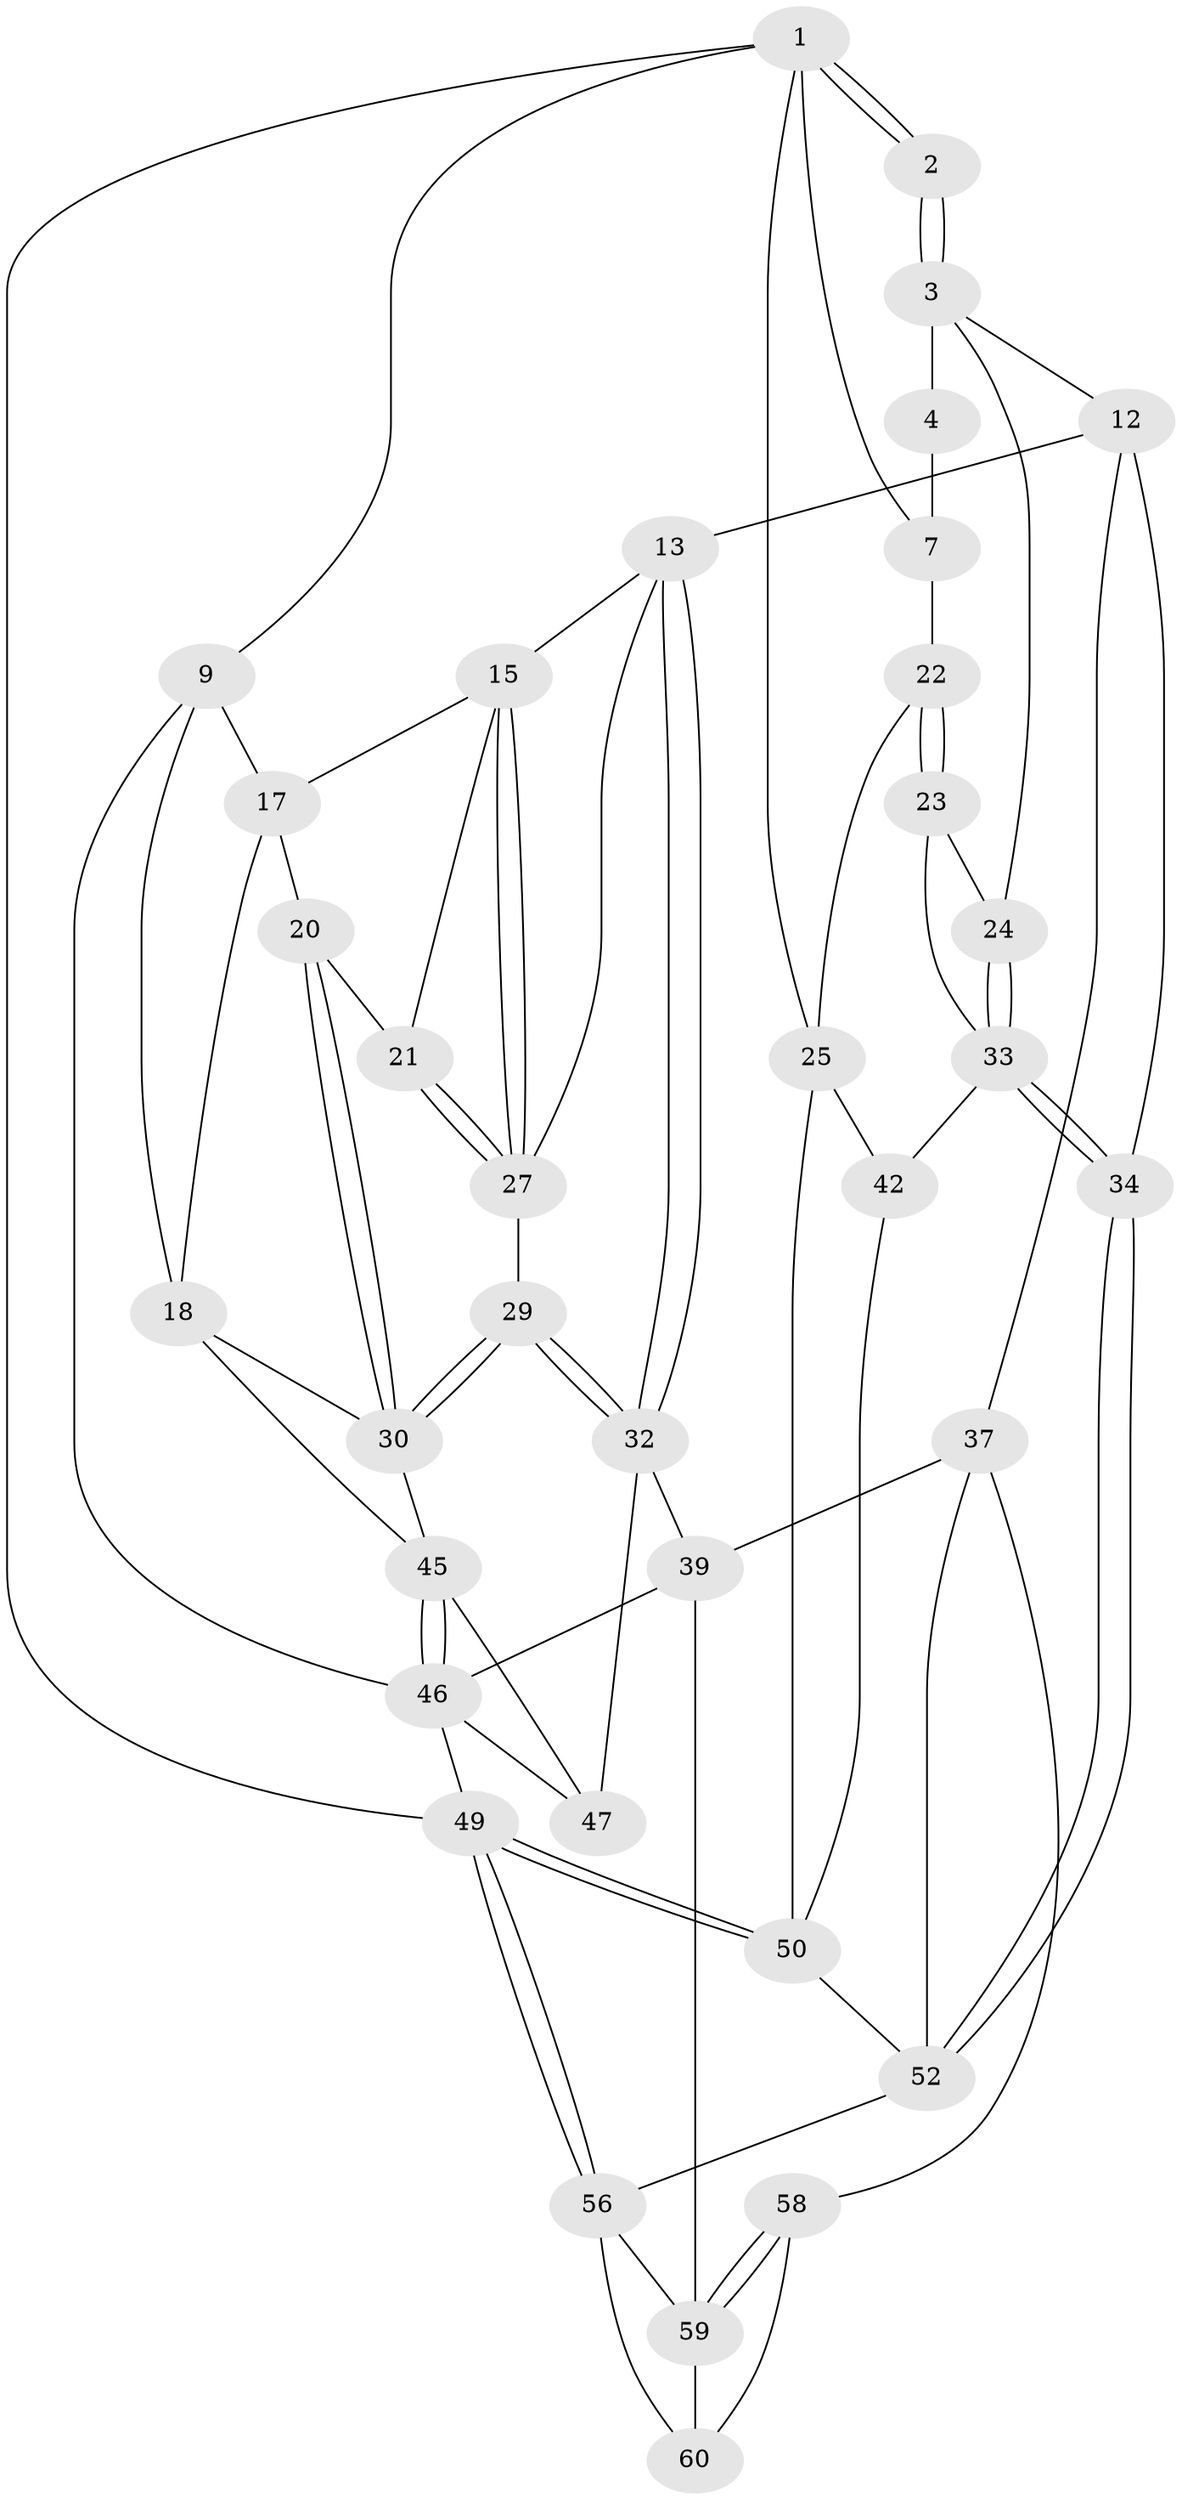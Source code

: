 // Generated by graph-tools (version 1.1) at 2025/24/03/03/25 07:24:39]
// undirected, 36 vertices, 81 edges
graph export_dot {
graph [start="1"]
  node [color=gray90,style=filled];
  1 [pos="+1+0",super="+6"];
  2 [pos="+0.4018333061928391+0.04365237230778989"];
  3 [pos="+0.480064691814837+0.15202100363286403",super="+11"];
  4 [pos="+0.7679726550401333+0.17502859191095566",super="+5"];
  7 [pos="+0.9661650127012968+0.2905291675500016",super="+8"];
  9 [pos="+0+0",super="+10"];
  12 [pos="+0.39107299045542165+0.48287189867908203",super="+35"];
  13 [pos="+0.2964591672834917+0.5104912107224748",super="+14"];
  15 [pos="+0.2425928732931043+0.40215141702818036",super="+16"];
  17 [pos="+0.23704113559238874+0.23133329641883504",super="+19"];
  18 [pos="+0+0.35796225323233993",super="+44"];
  20 [pos="+0.005226907455425058+0.41953342876157046"];
  21 [pos="+0.04107148396204197+0.422644682753021"];
  22 [pos="+0.7521804969678274+0.3848426188475254",super="+26"];
  23 [pos="+0.6458930830115268+0.4143300984080385",super="+31"];
  24 [pos="+0.6234492884634848+0.410718443245258"];
  25 [pos="+1+0.45982887523126914",super="+41"];
  27 [pos="+0.0927574536459398+0.4669817270214246",super="+28"];
  29 [pos="+0.18165418063229677+0.590887418043225"];
  30 [pos="+0.05145001057952756+0.631126581012382",super="+43"];
  32 [pos="+0.2260969700006695+0.6060319080348634",super="+40"];
  33 [pos="+0.5718945615036407+0.658218883724729",super="+36"];
  34 [pos="+0.5640140275029631+0.6683495729245322"];
  37 [pos="+0.397853522483011+0.7674003596886094",super="+38"];
  39 [pos="+0.32674285623520494+0.7757280065277239",super="+55"];
  42 [pos="+0.7908227290288732+0.6302616164604221"];
  45 [pos="+0+0.8655704314558309",super="+48"];
  46 [pos="+0+1",super="+54"];
  47 [pos="+0.12321755035154545+0.8003862631637302"];
  49 [pos="+1+1"];
  50 [pos="+1+1",super="+51"];
  52 [pos="+0.6802965730204222+0.8217493657061542",super="+53"];
  56 [pos="+0.6183296106038186+1",super="+57"];
  58 [pos="+0.3733335552264779+0.8359205988360194"];
  59 [pos="+0.06621213955953324+1",super="+61"];
  60 [pos="+0.39986733410988734+0.9222871126415001"];
  1 -- 2;
  1 -- 2;
  1 -- 9;
  1 -- 7;
  1 -- 25;
  1 -- 49;
  2 -- 3;
  2 -- 3;
  3 -- 4;
  3 -- 24;
  3 -- 12;
  4 -- 7 [weight=2];
  7 -- 22;
  9 -- 18;
  9 -- 46;
  9 -- 17;
  12 -- 13;
  12 -- 34;
  12 -- 37;
  13 -- 32;
  13 -- 32;
  13 -- 27;
  13 -- 15;
  15 -- 27;
  15 -- 27;
  15 -- 17;
  15 -- 21;
  17 -- 18;
  17 -- 20;
  18 -- 45;
  18 -- 30;
  20 -- 21;
  20 -- 30;
  20 -- 30;
  21 -- 27;
  21 -- 27;
  22 -- 23 [weight=2];
  22 -- 23;
  22 -- 25;
  23 -- 24;
  23 -- 33;
  24 -- 33;
  24 -- 33;
  25 -- 42;
  25 -- 50;
  27 -- 29;
  29 -- 30;
  29 -- 30;
  29 -- 32;
  29 -- 32;
  30 -- 45;
  32 -- 47;
  32 -- 39;
  33 -- 34;
  33 -- 34;
  33 -- 42;
  34 -- 52;
  34 -- 52;
  37 -- 58;
  37 -- 39;
  37 -- 52;
  39 -- 59;
  39 -- 46;
  42 -- 50;
  45 -- 46;
  45 -- 46;
  45 -- 47;
  46 -- 49;
  46 -- 47;
  49 -- 50;
  49 -- 50;
  49 -- 56;
  49 -- 56;
  50 -- 52;
  52 -- 56;
  56 -- 59;
  56 -- 60;
  58 -- 59;
  58 -- 59;
  58 -- 60;
  59 -- 60;
}
